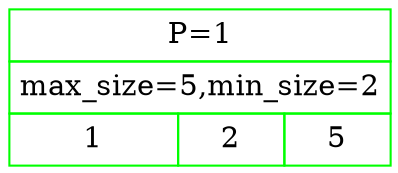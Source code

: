 digraph G {
LEAF_1[shape=plain color=green label=<<TABLE BORDER="0" CELLBORDER="1" CELLSPACING="0" CELLPADDING="4">
<TR><TD COLSPAN="3">P=1</TD></TR>
<TR><TD COLSPAN="3">max_size=5,min_size=2</TD></TR>
<TR><TD>1</TD>
<TD>2</TD>
<TD>5</TD>
</TR></TABLE>>];
}
